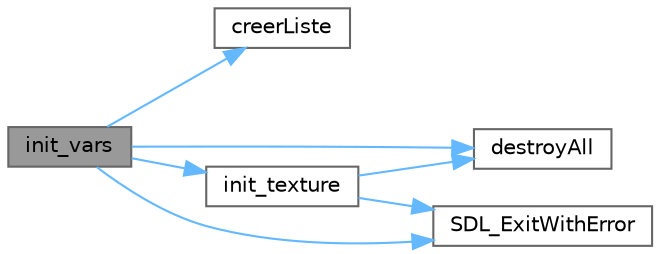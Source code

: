 digraph "init_vars"
{
 // LATEX_PDF_SIZE
  bgcolor="transparent";
  edge [fontname=Helvetica,fontsize=10,labelfontname=Helvetica,labelfontsize=10];
  node [fontname=Helvetica,fontsize=10,shape=box,height=0.2,width=0.4];
  rankdir="LR";
  Node1 [label="init_vars",height=0.2,width=0.4,color="gray40", fillcolor="grey60", style="filled", fontcolor="black",tooltip="Initialise toutes les variables relatives aux menus."];
  Node1 -> Node2 [color="steelblue1",style="solid"];
  Node2 [label="creerListe",height=0.2,width=0.4,color="grey40", fillcolor="white", style="filled",URL="$liste_8c.html#ab3363a7c6b440fc0cd7bdb3f6e19302f",tooltip=" "];
  Node1 -> Node3 [color="steelblue1",style="solid"];
  Node3 [label="destroyAll",height=0.2,width=0.4,color="grey40", fillcolor="white", style="filled",URL="$main_8c.html#a6bb510e9f9ce8cb081f3f9ce0beffe31",tooltip="Détruit la fenêtre et le rendu."];
  Node1 -> Node4 [color="steelblue1",style="solid"];
  Node4 [label="init_texture",height=0.2,width=0.4,color="grey40", fillcolor="white", style="filled",URL="$main_8c.html#ac96e8912bb03df1f73f5ccb6db495085",tooltip="Initialise l'asset demandé."];
  Node4 -> Node3 [color="steelblue1",style="solid"];
  Node4 -> Node5 [color="steelblue1",style="solid"];
  Node5 [label="SDL_ExitWithError",height=0.2,width=0.4,color="grey40", fillcolor="white", style="filled",URL="$main_8c.html#acd3f39401c59bbd01c9663c5348c63c1",tooltip=" "];
  Node1 -> Node5 [color="steelblue1",style="solid"];
}
